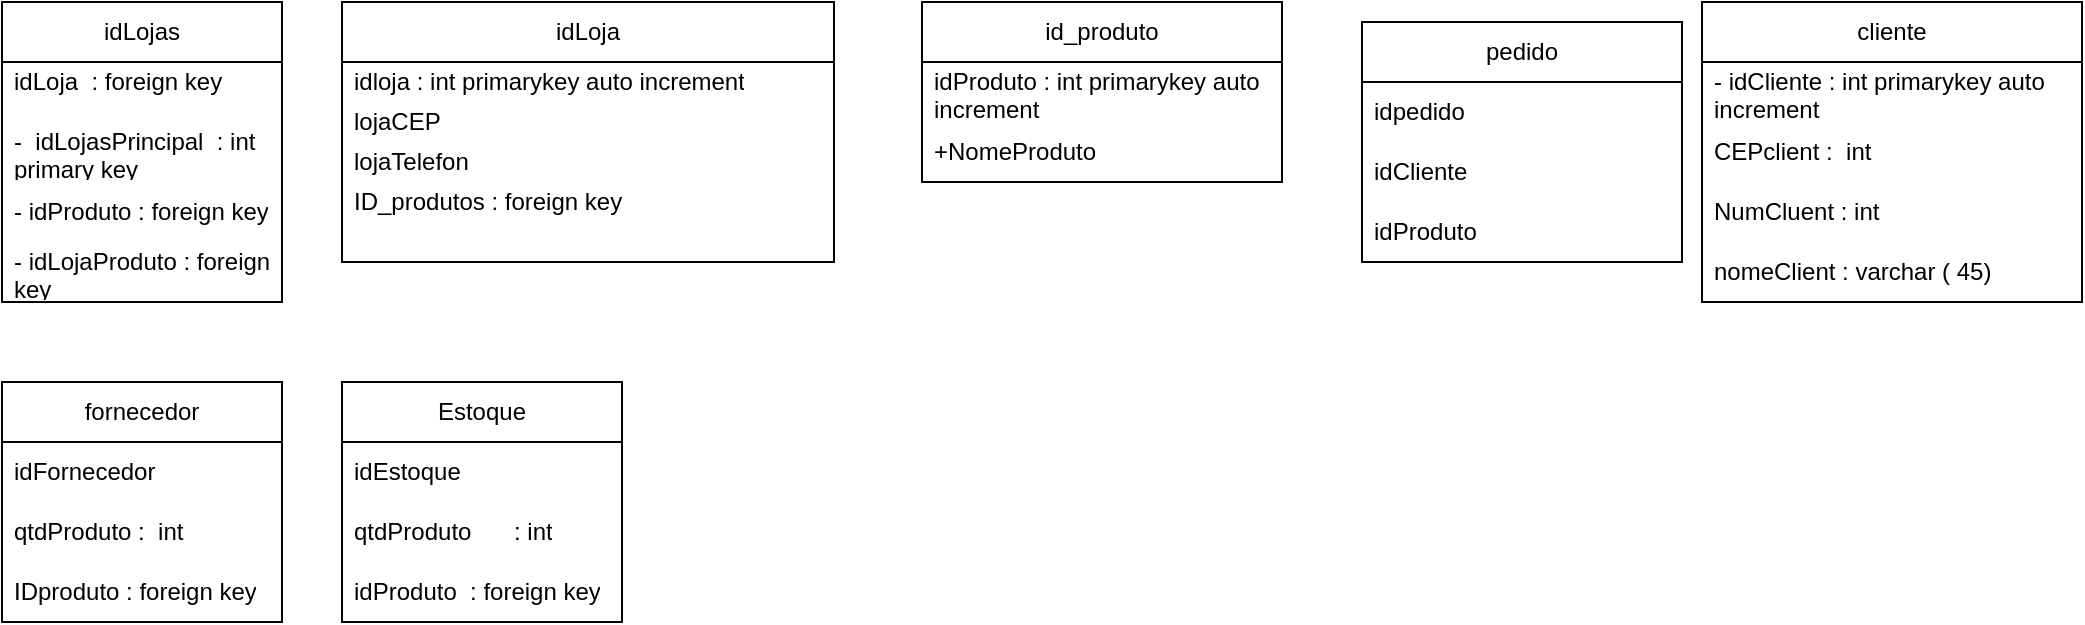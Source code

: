 <mxfile version="24.3.1" type="github">
  <diagram id="C5RBs43oDa-KdzZeNtuy" name="Page-1">
    <mxGraphModel dx="1639" dy="892" grid="1" gridSize="10" guides="1" tooltips="1" connect="1" arrows="1" fold="1" page="1" pageScale="1" pageWidth="827" pageHeight="1169" math="0" shadow="0">
      <root>
        <mxCell id="WIyWlLk6GJQsqaUBKTNV-0" />
        <mxCell id="WIyWlLk6GJQsqaUBKTNV-1" parent="WIyWlLk6GJQsqaUBKTNV-0" />
        <mxCell id="ZvCJQ66XpChy0ZNjjR11-0" value="idLojas" style="swimlane;fontStyle=0;childLayout=stackLayout;horizontal=1;startSize=30;horizontalStack=0;resizeParent=1;resizeParentMax=0;resizeLast=0;collapsible=1;marginBottom=0;whiteSpace=wrap;html=1;" parent="WIyWlLk6GJQsqaUBKTNV-1" vertex="1">
          <mxGeometry x="70" y="10" width="140" height="150" as="geometry" />
        </mxCell>
        <mxCell id="ZvCJQ66XpChy0ZNjjR11-25" value="idLoja&amp;nbsp; : foreign key&amp;nbsp;&lt;div&gt;&amp;nbsp;&lt;/div&gt;" style="text;strokeColor=none;fillColor=none;align=left;verticalAlign=middle;spacingLeft=4;spacingRight=4;overflow=hidden;points=[[0,0.5],[1,0.5]];portConstraint=eastwest;rotatable=0;whiteSpace=wrap;html=1;" parent="ZvCJQ66XpChy0ZNjjR11-0" vertex="1">
          <mxGeometry y="30" width="140" height="30" as="geometry" />
        </mxCell>
        <mxCell id="ZvCJQ66XpChy0ZNjjR11-1" value="-&amp;nbsp; idLojasPrincipal&amp;nbsp; : int primary key" style="text;strokeColor=none;fillColor=none;align=left;verticalAlign=middle;spacingLeft=4;spacingRight=4;overflow=hidden;points=[[0,0.5],[1,0.5]];portConstraint=eastwest;rotatable=0;whiteSpace=wrap;html=1;" parent="ZvCJQ66XpChy0ZNjjR11-0" vertex="1">
          <mxGeometry y="60" width="140" height="30" as="geometry" />
        </mxCell>
        <mxCell id="ZvCJQ66XpChy0ZNjjR11-2" value="&lt;div&gt;&lt;span style=&quot;background-color: initial;&quot;&gt;- idProduto :&amp;nbsp;&lt;/span&gt;&lt;span style=&quot;background-color: initial;&quot;&gt;foreign key&lt;/span&gt;&lt;br&gt;&lt;/div&gt;" style="text;strokeColor=none;fillColor=none;align=left;verticalAlign=middle;spacingLeft=4;spacingRight=4;overflow=hidden;points=[[0,0.5],[1,0.5]];portConstraint=eastwest;rotatable=0;whiteSpace=wrap;html=1;" parent="ZvCJQ66XpChy0ZNjjR11-0" vertex="1">
          <mxGeometry y="90" width="140" height="30" as="geometry" />
        </mxCell>
        <mxCell id="ZvCJQ66XpChy0ZNjjR11-3" value="- idLojaProduto : foreign key" style="text;strokeColor=none;fillColor=none;align=left;verticalAlign=middle;spacingLeft=4;spacingRight=4;overflow=hidden;points=[[0,0.5],[1,0.5]];portConstraint=eastwest;rotatable=0;whiteSpace=wrap;html=1;" parent="ZvCJQ66XpChy0ZNjjR11-0" vertex="1">
          <mxGeometry y="120" width="140" height="30" as="geometry" />
        </mxCell>
        <mxCell id="ZvCJQ66XpChy0ZNjjR11-5" value="idLoja" style="swimlane;fontStyle=0;childLayout=stackLayout;horizontal=1;startSize=30;horizontalStack=0;resizeParent=1;resizeParentMax=0;resizeLast=0;collapsible=1;marginBottom=0;whiteSpace=wrap;html=1;" parent="WIyWlLk6GJQsqaUBKTNV-1" vertex="1">
          <mxGeometry x="240" y="10" width="246" height="130" as="geometry">
            <mxRectangle x="490" y="40" width="70" height="30" as="alternateBounds" />
          </mxGeometry>
        </mxCell>
        <mxCell id="ZvCJQ66XpChy0ZNjjR11-23" value="idloja : int primarykey auto increment" style="text;strokeColor=none;fillColor=none;align=left;verticalAlign=middle;spacingLeft=4;spacingRight=4;overflow=hidden;points=[[0,0.5],[1,0.5]];portConstraint=eastwest;rotatable=0;whiteSpace=wrap;html=1;" parent="ZvCJQ66XpChy0ZNjjR11-5" vertex="1">
          <mxGeometry y="30" width="246" height="20" as="geometry" />
        </mxCell>
        <mxCell id="ZvCJQ66XpChy0ZNjjR11-6" value="lojaCEP" style="text;strokeColor=none;fillColor=none;align=left;verticalAlign=middle;spacingLeft=4;spacingRight=4;overflow=hidden;points=[[0,0.5],[1,0.5]];portConstraint=eastwest;rotatable=0;whiteSpace=wrap;html=1;" parent="ZvCJQ66XpChy0ZNjjR11-5" vertex="1">
          <mxGeometry y="50" width="246" height="20" as="geometry" />
        </mxCell>
        <mxCell id="ZvCJQ66XpChy0ZNjjR11-7" value="lojaTelefon" style="text;strokeColor=none;fillColor=none;align=left;verticalAlign=middle;spacingLeft=4;spacingRight=4;overflow=hidden;points=[[0,0.5],[1,0.5]];portConstraint=eastwest;rotatable=0;whiteSpace=wrap;html=1;" parent="ZvCJQ66XpChy0ZNjjR11-5" vertex="1">
          <mxGeometry y="70" width="246" height="20" as="geometry" />
        </mxCell>
        <mxCell id="ZvCJQ66XpChy0ZNjjR11-8" value="ID_produtos : foreign key" style="text;strokeColor=none;fillColor=none;align=left;verticalAlign=middle;spacingLeft=4;spacingRight=4;overflow=hidden;points=[[0,0.5],[1,0.5]];portConstraint=eastwest;rotatable=0;whiteSpace=wrap;html=1;" parent="ZvCJQ66XpChy0ZNjjR11-5" vertex="1">
          <mxGeometry y="90" width="246" height="20" as="geometry" />
        </mxCell>
        <mxCell id="ZvCJQ66XpChy0ZNjjR11-24" style="text;strokeColor=none;fillColor=none;align=left;verticalAlign=middle;spacingLeft=4;spacingRight=4;overflow=hidden;points=[[0,0.5],[1,0.5]];portConstraint=eastwest;rotatable=0;whiteSpace=wrap;html=1;" parent="ZvCJQ66XpChy0ZNjjR11-5" vertex="1">
          <mxGeometry y="110" width="246" height="20" as="geometry" />
        </mxCell>
        <mxCell id="ZvCJQ66XpChy0ZNjjR11-10" value="id_produto" style="swimlane;fontStyle=0;childLayout=stackLayout;horizontal=1;startSize=30;horizontalStack=0;resizeParent=1;resizeParentMax=0;resizeLast=0;collapsible=1;marginBottom=0;whiteSpace=wrap;html=1;" parent="WIyWlLk6GJQsqaUBKTNV-1" vertex="1">
          <mxGeometry x="530" y="10" width="180" height="90" as="geometry" />
        </mxCell>
        <mxCell id="ZvCJQ66XpChy0ZNjjR11-11" value="idProduto : int primarykey auto increment" style="text;strokeColor=none;fillColor=none;align=left;verticalAlign=middle;spacingLeft=4;spacingRight=4;overflow=hidden;points=[[0,0.5],[1,0.5]];portConstraint=eastwest;rotatable=0;whiteSpace=wrap;html=1;" parent="ZvCJQ66XpChy0ZNjjR11-10" vertex="1">
          <mxGeometry y="30" width="180" height="30" as="geometry" />
        </mxCell>
        <mxCell id="ZvCJQ66XpChy0ZNjjR11-13" value="+NomeProduto" style="text;strokeColor=none;fillColor=none;align=left;verticalAlign=middle;spacingLeft=4;spacingRight=4;overflow=hidden;points=[[0,0.5],[1,0.5]];portConstraint=eastwest;rotatable=0;whiteSpace=wrap;html=1;" parent="ZvCJQ66XpChy0ZNjjR11-10" vertex="1">
          <mxGeometry y="60" width="180" height="30" as="geometry" />
        </mxCell>
        <mxCell id="ZvCJQ66XpChy0ZNjjR11-16" value="pedido" style="swimlane;fontStyle=0;childLayout=stackLayout;horizontal=1;startSize=30;horizontalStack=0;resizeParent=1;resizeParentMax=0;resizeLast=0;collapsible=1;marginBottom=0;whiteSpace=wrap;html=1;" parent="WIyWlLk6GJQsqaUBKTNV-1" vertex="1">
          <mxGeometry x="750" y="20" width="160" height="120" as="geometry" />
        </mxCell>
        <mxCell id="ZvCJQ66XpChy0ZNjjR11-17" value="idpedido" style="text;strokeColor=none;fillColor=none;align=left;verticalAlign=middle;spacingLeft=4;spacingRight=4;overflow=hidden;points=[[0,0.5],[1,0.5]];portConstraint=eastwest;rotatable=0;whiteSpace=wrap;html=1;" parent="ZvCJQ66XpChy0ZNjjR11-16" vertex="1">
          <mxGeometry y="30" width="160" height="30" as="geometry" />
        </mxCell>
        <mxCell id="ZvCJQ66XpChy0ZNjjR11-18" value="idCliente" style="text;strokeColor=none;fillColor=none;align=left;verticalAlign=middle;spacingLeft=4;spacingRight=4;overflow=hidden;points=[[0,0.5],[1,0.5]];portConstraint=eastwest;rotatable=0;whiteSpace=wrap;html=1;" parent="ZvCJQ66XpChy0ZNjjR11-16" vertex="1">
          <mxGeometry y="60" width="160" height="30" as="geometry" />
        </mxCell>
        <mxCell id="ZvCJQ66XpChy0ZNjjR11-19" value="idProduto" style="text;strokeColor=none;fillColor=none;align=left;verticalAlign=middle;spacingLeft=4;spacingRight=4;overflow=hidden;points=[[0,0.5],[1,0.5]];portConstraint=eastwest;rotatable=0;whiteSpace=wrap;html=1;" parent="ZvCJQ66XpChy0ZNjjR11-16" vertex="1">
          <mxGeometry y="90" width="160" height="30" as="geometry" />
        </mxCell>
        <mxCell id="ZvCJQ66XpChy0ZNjjR11-28" value="cliente" style="swimlane;fontStyle=0;childLayout=stackLayout;horizontal=1;startSize=30;horizontalStack=0;resizeParent=1;resizeParentMax=0;resizeLast=0;collapsible=1;marginBottom=0;whiteSpace=wrap;html=1;" parent="WIyWlLk6GJQsqaUBKTNV-1" vertex="1">
          <mxGeometry x="920" y="10" width="190" height="150" as="geometry" />
        </mxCell>
        <mxCell id="ZvCJQ66XpChy0ZNjjR11-29" value="- idCliente : int primarykey auto increment" style="text;strokeColor=none;fillColor=none;align=left;verticalAlign=middle;spacingLeft=4;spacingRight=4;overflow=hidden;points=[[0,0.5],[1,0.5]];portConstraint=eastwest;rotatable=0;whiteSpace=wrap;html=1;" parent="ZvCJQ66XpChy0ZNjjR11-28" vertex="1">
          <mxGeometry y="30" width="190" height="30" as="geometry" />
        </mxCell>
        <mxCell id="ZvCJQ66XpChy0ZNjjR11-30" value="CEPclient :&amp;nbsp; int&amp;nbsp;" style="text;strokeColor=none;fillColor=none;align=left;verticalAlign=middle;spacingLeft=4;spacingRight=4;overflow=hidden;points=[[0,0.5],[1,0.5]];portConstraint=eastwest;rotatable=0;whiteSpace=wrap;html=1;" parent="ZvCJQ66XpChy0ZNjjR11-28" vertex="1">
          <mxGeometry y="60" width="190" height="30" as="geometry" />
        </mxCell>
        <mxCell id="ZvCJQ66XpChy0ZNjjR11-31" value="NumCluent : int" style="text;strokeColor=none;fillColor=none;align=left;verticalAlign=middle;spacingLeft=4;spacingRight=4;overflow=hidden;points=[[0,0.5],[1,0.5]];portConstraint=eastwest;rotatable=0;whiteSpace=wrap;html=1;" parent="ZvCJQ66XpChy0ZNjjR11-28" vertex="1">
          <mxGeometry y="90" width="190" height="30" as="geometry" />
        </mxCell>
        <mxCell id="ZvCJQ66XpChy0ZNjjR11-34" value="nomeClient : varchar ( 45)" style="text;strokeColor=none;fillColor=none;align=left;verticalAlign=middle;spacingLeft=4;spacingRight=4;overflow=hidden;points=[[0,0.5],[1,0.5]];portConstraint=eastwest;rotatable=0;whiteSpace=wrap;html=1;" parent="ZvCJQ66XpChy0ZNjjR11-28" vertex="1">
          <mxGeometry y="120" width="190" height="30" as="geometry" />
        </mxCell>
        <mxCell id="WIwWjgsl4_0iOltH3H-g-1" value="fornecedor" style="swimlane;fontStyle=0;childLayout=stackLayout;horizontal=1;startSize=30;horizontalStack=0;resizeParent=1;resizeParentMax=0;resizeLast=0;collapsible=1;marginBottom=0;whiteSpace=wrap;html=1;" vertex="1" parent="WIyWlLk6GJQsqaUBKTNV-1">
          <mxGeometry x="70" y="200" width="140" height="120" as="geometry" />
        </mxCell>
        <mxCell id="WIwWjgsl4_0iOltH3H-g-3" value="idFornecedor" style="text;strokeColor=none;fillColor=none;align=left;verticalAlign=middle;spacingLeft=4;spacingRight=4;overflow=hidden;points=[[0,0.5],[1,0.5]];portConstraint=eastwest;rotatable=0;whiteSpace=wrap;html=1;" vertex="1" parent="WIwWjgsl4_0iOltH3H-g-1">
          <mxGeometry y="30" width="140" height="30" as="geometry" />
        </mxCell>
        <mxCell id="WIwWjgsl4_0iOltH3H-g-4" value="qtdProduto :&amp;nbsp; int" style="text;strokeColor=none;fillColor=none;align=left;verticalAlign=middle;spacingLeft=4;spacingRight=4;overflow=hidden;points=[[0,0.5],[1,0.5]];portConstraint=eastwest;rotatable=0;whiteSpace=wrap;html=1;" vertex="1" parent="WIwWjgsl4_0iOltH3H-g-1">
          <mxGeometry y="60" width="140" height="30" as="geometry" />
        </mxCell>
        <mxCell id="WIwWjgsl4_0iOltH3H-g-2" value="IDproduto : foreign key" style="text;strokeColor=none;fillColor=none;align=left;verticalAlign=middle;spacingLeft=4;spacingRight=4;overflow=hidden;points=[[0,0.5],[1,0.5]];portConstraint=eastwest;rotatable=0;whiteSpace=wrap;html=1;" vertex="1" parent="WIwWjgsl4_0iOltH3H-g-1">
          <mxGeometry y="90" width="140" height="30" as="geometry" />
        </mxCell>
        <mxCell id="WIwWjgsl4_0iOltH3H-g-10" value="Estoque" style="swimlane;fontStyle=0;childLayout=stackLayout;horizontal=1;startSize=30;horizontalStack=0;resizeParent=1;resizeParentMax=0;resizeLast=0;collapsible=1;marginBottom=0;whiteSpace=wrap;html=1;" vertex="1" parent="WIyWlLk6GJQsqaUBKTNV-1">
          <mxGeometry x="240" y="200" width="140" height="120" as="geometry" />
        </mxCell>
        <mxCell id="WIwWjgsl4_0iOltH3H-g-11" value="idEstoque" style="text;strokeColor=none;fillColor=none;align=left;verticalAlign=middle;spacingLeft=4;spacingRight=4;overflow=hidden;points=[[0,0.5],[1,0.5]];portConstraint=eastwest;rotatable=0;whiteSpace=wrap;html=1;" vertex="1" parent="WIwWjgsl4_0iOltH3H-g-10">
          <mxGeometry y="30" width="140" height="30" as="geometry" />
        </mxCell>
        <mxCell id="WIwWjgsl4_0iOltH3H-g-12" value="qtdProduto&lt;span style=&quot;white-space: pre;&quot;&gt;&#x9;&lt;/span&gt;: int" style="text;strokeColor=none;fillColor=none;align=left;verticalAlign=middle;spacingLeft=4;spacingRight=4;overflow=hidden;points=[[0,0.5],[1,0.5]];portConstraint=eastwest;rotatable=0;whiteSpace=wrap;html=1;" vertex="1" parent="WIwWjgsl4_0iOltH3H-g-10">
          <mxGeometry y="60" width="140" height="30" as="geometry" />
        </mxCell>
        <mxCell id="WIwWjgsl4_0iOltH3H-g-13" value="idProduto&amp;nbsp; : foreign key" style="text;strokeColor=none;fillColor=none;align=left;verticalAlign=middle;spacingLeft=4;spacingRight=4;overflow=hidden;points=[[0,0.5],[1,0.5]];portConstraint=eastwest;rotatable=0;whiteSpace=wrap;html=1;" vertex="1" parent="WIwWjgsl4_0iOltH3H-g-10">
          <mxGeometry y="90" width="140" height="30" as="geometry" />
        </mxCell>
      </root>
    </mxGraphModel>
  </diagram>
</mxfile>
